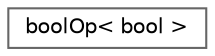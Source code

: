 digraph "Graphical Class Hierarchy"
{
 // LATEX_PDF_SIZE
  bgcolor="transparent";
  edge [fontname=Helvetica,fontsize=10,labelfontname=Helvetica,labelfontsize=10];
  node [fontname=Helvetica,fontsize=10,shape=box,height=0.2,width=0.4];
  rankdir="LR";
  Node0 [id="Node000000",label="boolOp\< bool \>",height=0.2,width=0.4,color="grey40", fillcolor="white", style="filled",URL="$structFoam_1_1expressions_1_1boolOp_3_01bool_01_4.html",tooltip=" "];
}
